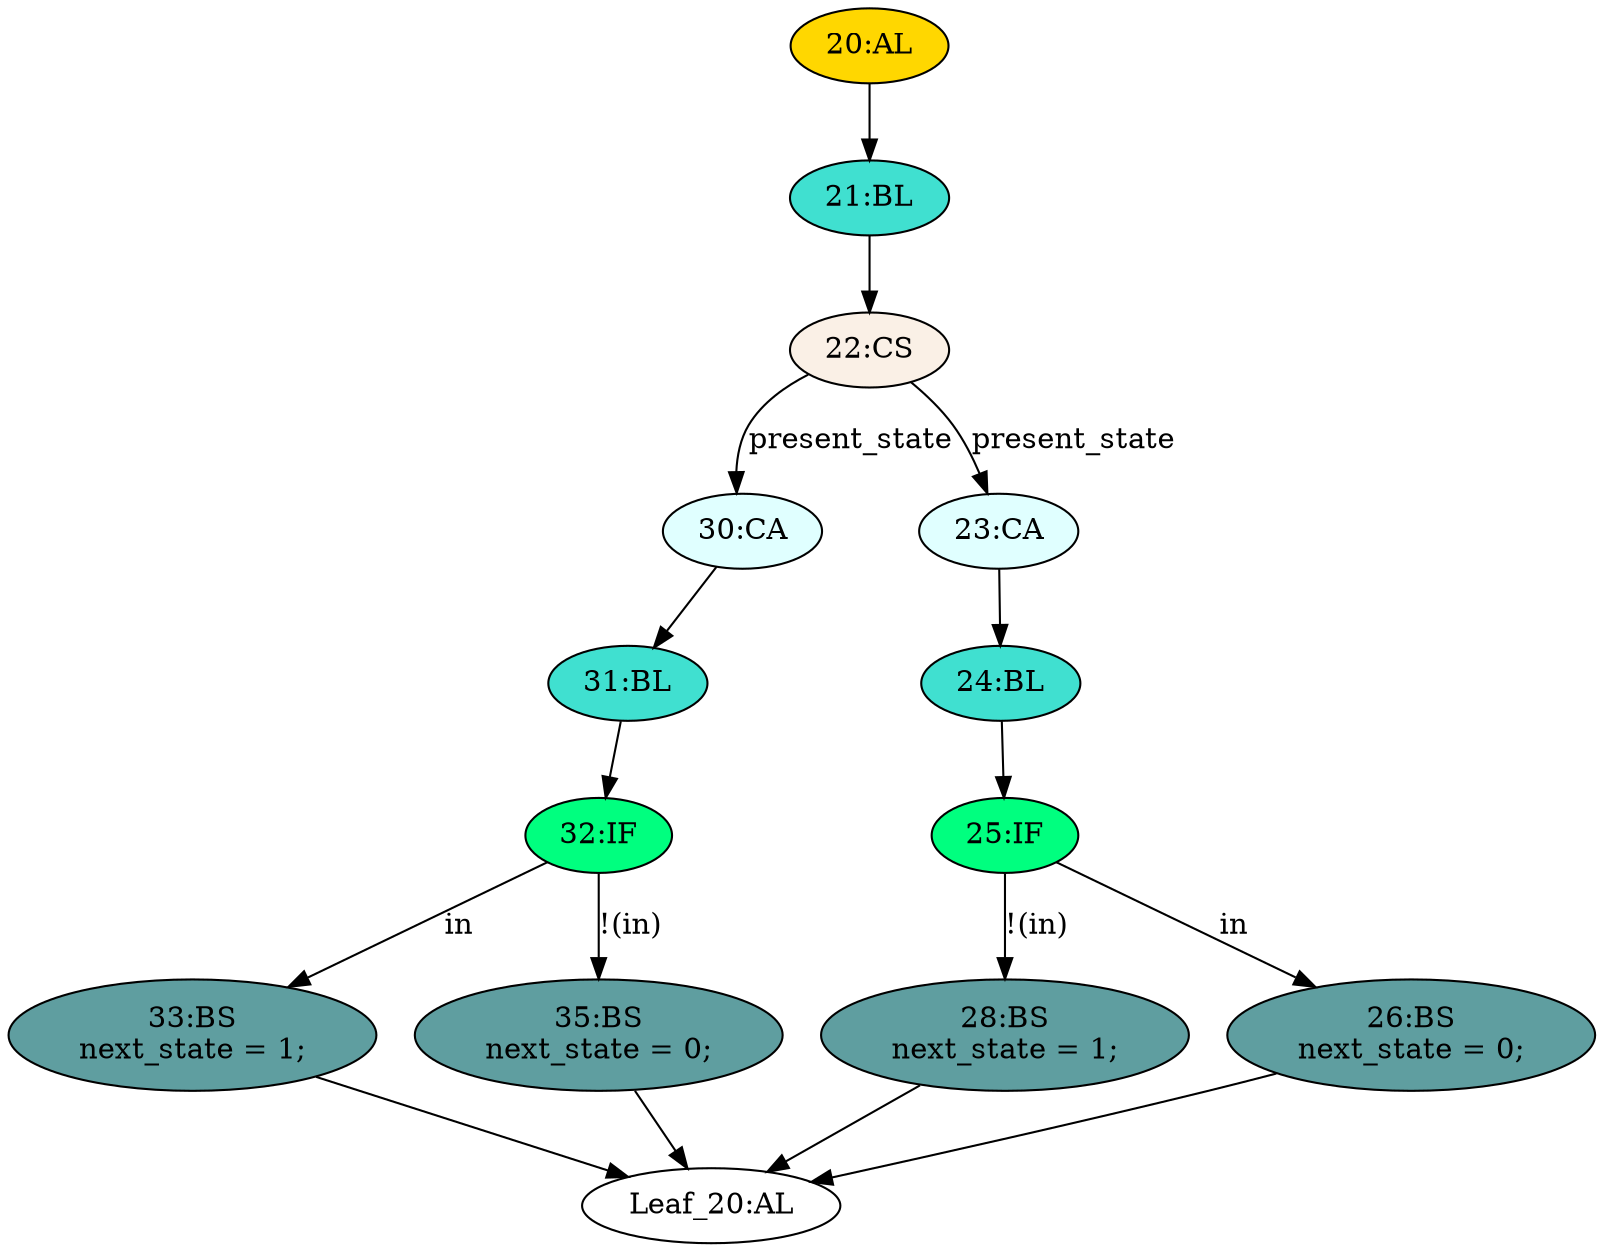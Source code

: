 strict digraph "" {
	node [label="\N"];
	"28:BS"	[ast="<pyverilog.vparser.ast.BlockingSubstitution object at 0x7fdade4e7e90>",
		fillcolor=cadetblue,
		label="28:BS
next_state = 1;",
		statements="[<pyverilog.vparser.ast.BlockingSubstitution object at 0x7fdade4e7e90>]",
		style=filled,
		typ=BlockingSubstitution];
	"Leaf_20:AL"	[def_var="['next_state']",
		label="Leaf_20:AL"];
	"28:BS" -> "Leaf_20:AL"	[cond="[]",
		lineno=None];
	"20:AL"	[ast="<pyverilog.vparser.ast.Always object at 0x7fdade4f7190>",
		clk_sens=False,
		fillcolor=gold,
		label="20:AL",
		sens="['in', 'present_state']",
		statements="[]",
		style=filled,
		typ=Always,
		use_var="['present_state', 'in']"];
	"21:BL"	[ast="<pyverilog.vparser.ast.Block object at 0x7fdade4f7350>",
		fillcolor=turquoise,
		label="21:BL",
		statements="[]",
		style=filled,
		typ=Block];
	"20:AL" -> "21:BL"	[cond="[]",
		lineno=None];
	"24:BL"	[ast="<pyverilog.vparser.ast.Block object at 0x7fdade4f74d0>",
		fillcolor=turquoise,
		label="24:BL",
		statements="[]",
		style=filled,
		typ=Block];
	"25:IF"	[ast="<pyverilog.vparser.ast.IfStatement object at 0x7fdade4f7510>",
		fillcolor=springgreen,
		label="25:IF",
		statements="[]",
		style=filled,
		typ=IfStatement];
	"24:BL" -> "25:IF"	[cond="[]",
		lineno=None];
	"30:CA"	[ast="<pyverilog.vparser.ast.Case object at 0x7fdade4f7750>",
		fillcolor=lightcyan,
		label="30:CA",
		statements="[]",
		style=filled,
		typ=Case];
	"31:BL"	[ast="<pyverilog.vparser.ast.Block object at 0x7fdade4f77d0>",
		fillcolor=turquoise,
		label="31:BL",
		statements="[]",
		style=filled,
		typ=Block];
	"30:CA" -> "31:BL"	[cond="[]",
		lineno=None];
	"32:IF"	[ast="<pyverilog.vparser.ast.IfStatement object at 0x7fdade4f7810>",
		fillcolor=springgreen,
		label="32:IF",
		statements="[]",
		style=filled,
		typ=IfStatement];
	"31:BL" -> "32:IF"	[cond="[]",
		lineno=None];
	"33:BS"	[ast="<pyverilog.vparser.ast.BlockingSubstitution object at 0x7fdade4f79d0>",
		fillcolor=cadetblue,
		label="33:BS
next_state = 1;",
		statements="[<pyverilog.vparser.ast.BlockingSubstitution object at 0x7fdade4f79d0>]",
		style=filled,
		typ=BlockingSubstitution];
	"32:IF" -> "33:BS"	[cond="['in']",
		label=in,
		lineno=32];
	"35:BS"	[ast="<pyverilog.vparser.ast.BlockingSubstitution object at 0x7fdade4f7850>",
		fillcolor=cadetblue,
		label="35:BS
next_state = 0;",
		statements="[<pyverilog.vparser.ast.BlockingSubstitution object at 0x7fdade4f7850>]",
		style=filled,
		typ=BlockingSubstitution];
	"32:IF" -> "35:BS"	[cond="['in']",
		label="!(in)",
		lineno=32];
	"23:CA"	[ast="<pyverilog.vparser.ast.Case object at 0x7fdade4f7450>",
		fillcolor=lightcyan,
		label="23:CA",
		statements="[]",
		style=filled,
		typ=Case];
	"23:CA" -> "24:BL"	[cond="[]",
		lineno=None];
	"26:BS"	[ast="<pyverilog.vparser.ast.BlockingSubstitution object at 0x7fdade4f75d0>",
		fillcolor=cadetblue,
		label="26:BS
next_state = 0;",
		statements="[<pyverilog.vparser.ast.BlockingSubstitution object at 0x7fdade4f75d0>]",
		style=filled,
		typ=BlockingSubstitution];
	"26:BS" -> "Leaf_20:AL"	[cond="[]",
		lineno=None];
	"25:IF" -> "28:BS"	[cond="['in']",
		label="!(in)",
		lineno=25];
	"25:IF" -> "26:BS"	[cond="['in']",
		label=in,
		lineno=25];
	"22:CS"	[ast="<pyverilog.vparser.ast.CaseStatement object at 0x7fdade4f7390>",
		fillcolor=linen,
		label="22:CS",
		statements="[]",
		style=filled,
		typ=CaseStatement];
	"22:CS" -> "30:CA"	[cond="['present_state']",
		label=present_state,
		lineno=22];
	"22:CS" -> "23:CA"	[cond="['present_state']",
		label=present_state,
		lineno=22];
	"21:BL" -> "22:CS"	[cond="[]",
		lineno=None];
	"33:BS" -> "Leaf_20:AL"	[cond="[]",
		lineno=None];
	"35:BS" -> "Leaf_20:AL"	[cond="[]",
		lineno=None];
}
